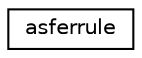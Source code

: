 digraph "Graphical Class Hierarchy"
{
 // LATEX_PDF_SIZE
  edge [fontname="Helvetica",fontsize="10",labelfontname="Helvetica",labelfontsize="10"];
  node [fontname="Helvetica",fontsize="10",shape=record];
  rankdir="LR";
  Node0 [label="asferrule",height=0.2,width=0.4,color="black", fillcolor="white", style="filled",URL="$classasferrule.html",tooltip=" "];
}
